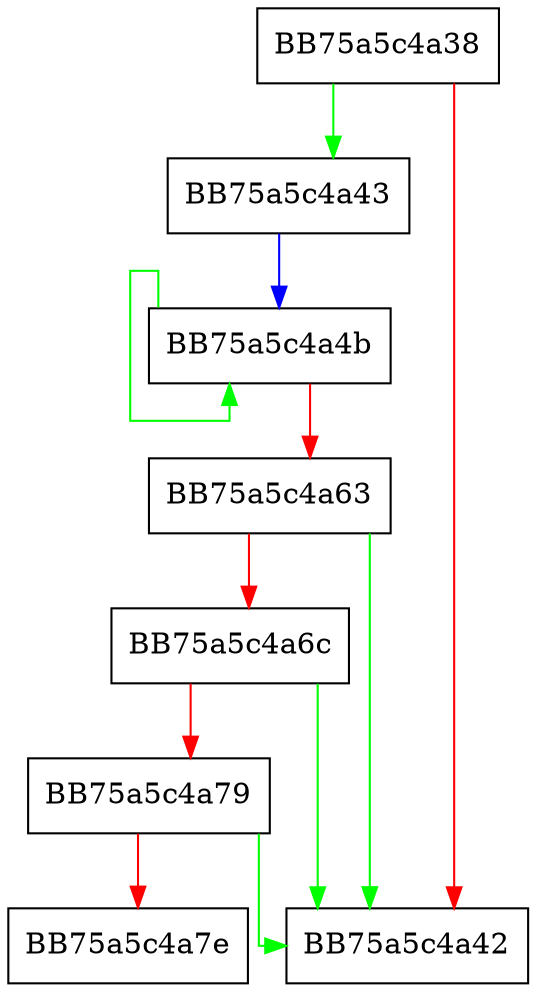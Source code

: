 digraph parserDoubleLinkSelect {
  node [shape="box"];
  graph [splines=ortho];
  BB75a5c4a38 -> BB75a5c4a43 [color="green"];
  BB75a5c4a38 -> BB75a5c4a42 [color="red"];
  BB75a5c4a43 -> BB75a5c4a4b [color="blue"];
  BB75a5c4a4b -> BB75a5c4a4b [color="green"];
  BB75a5c4a4b -> BB75a5c4a63 [color="red"];
  BB75a5c4a63 -> BB75a5c4a42 [color="green"];
  BB75a5c4a63 -> BB75a5c4a6c [color="red"];
  BB75a5c4a6c -> BB75a5c4a42 [color="green"];
  BB75a5c4a6c -> BB75a5c4a79 [color="red"];
  BB75a5c4a79 -> BB75a5c4a42 [color="green"];
  BB75a5c4a79 -> BB75a5c4a7e [color="red"];
}